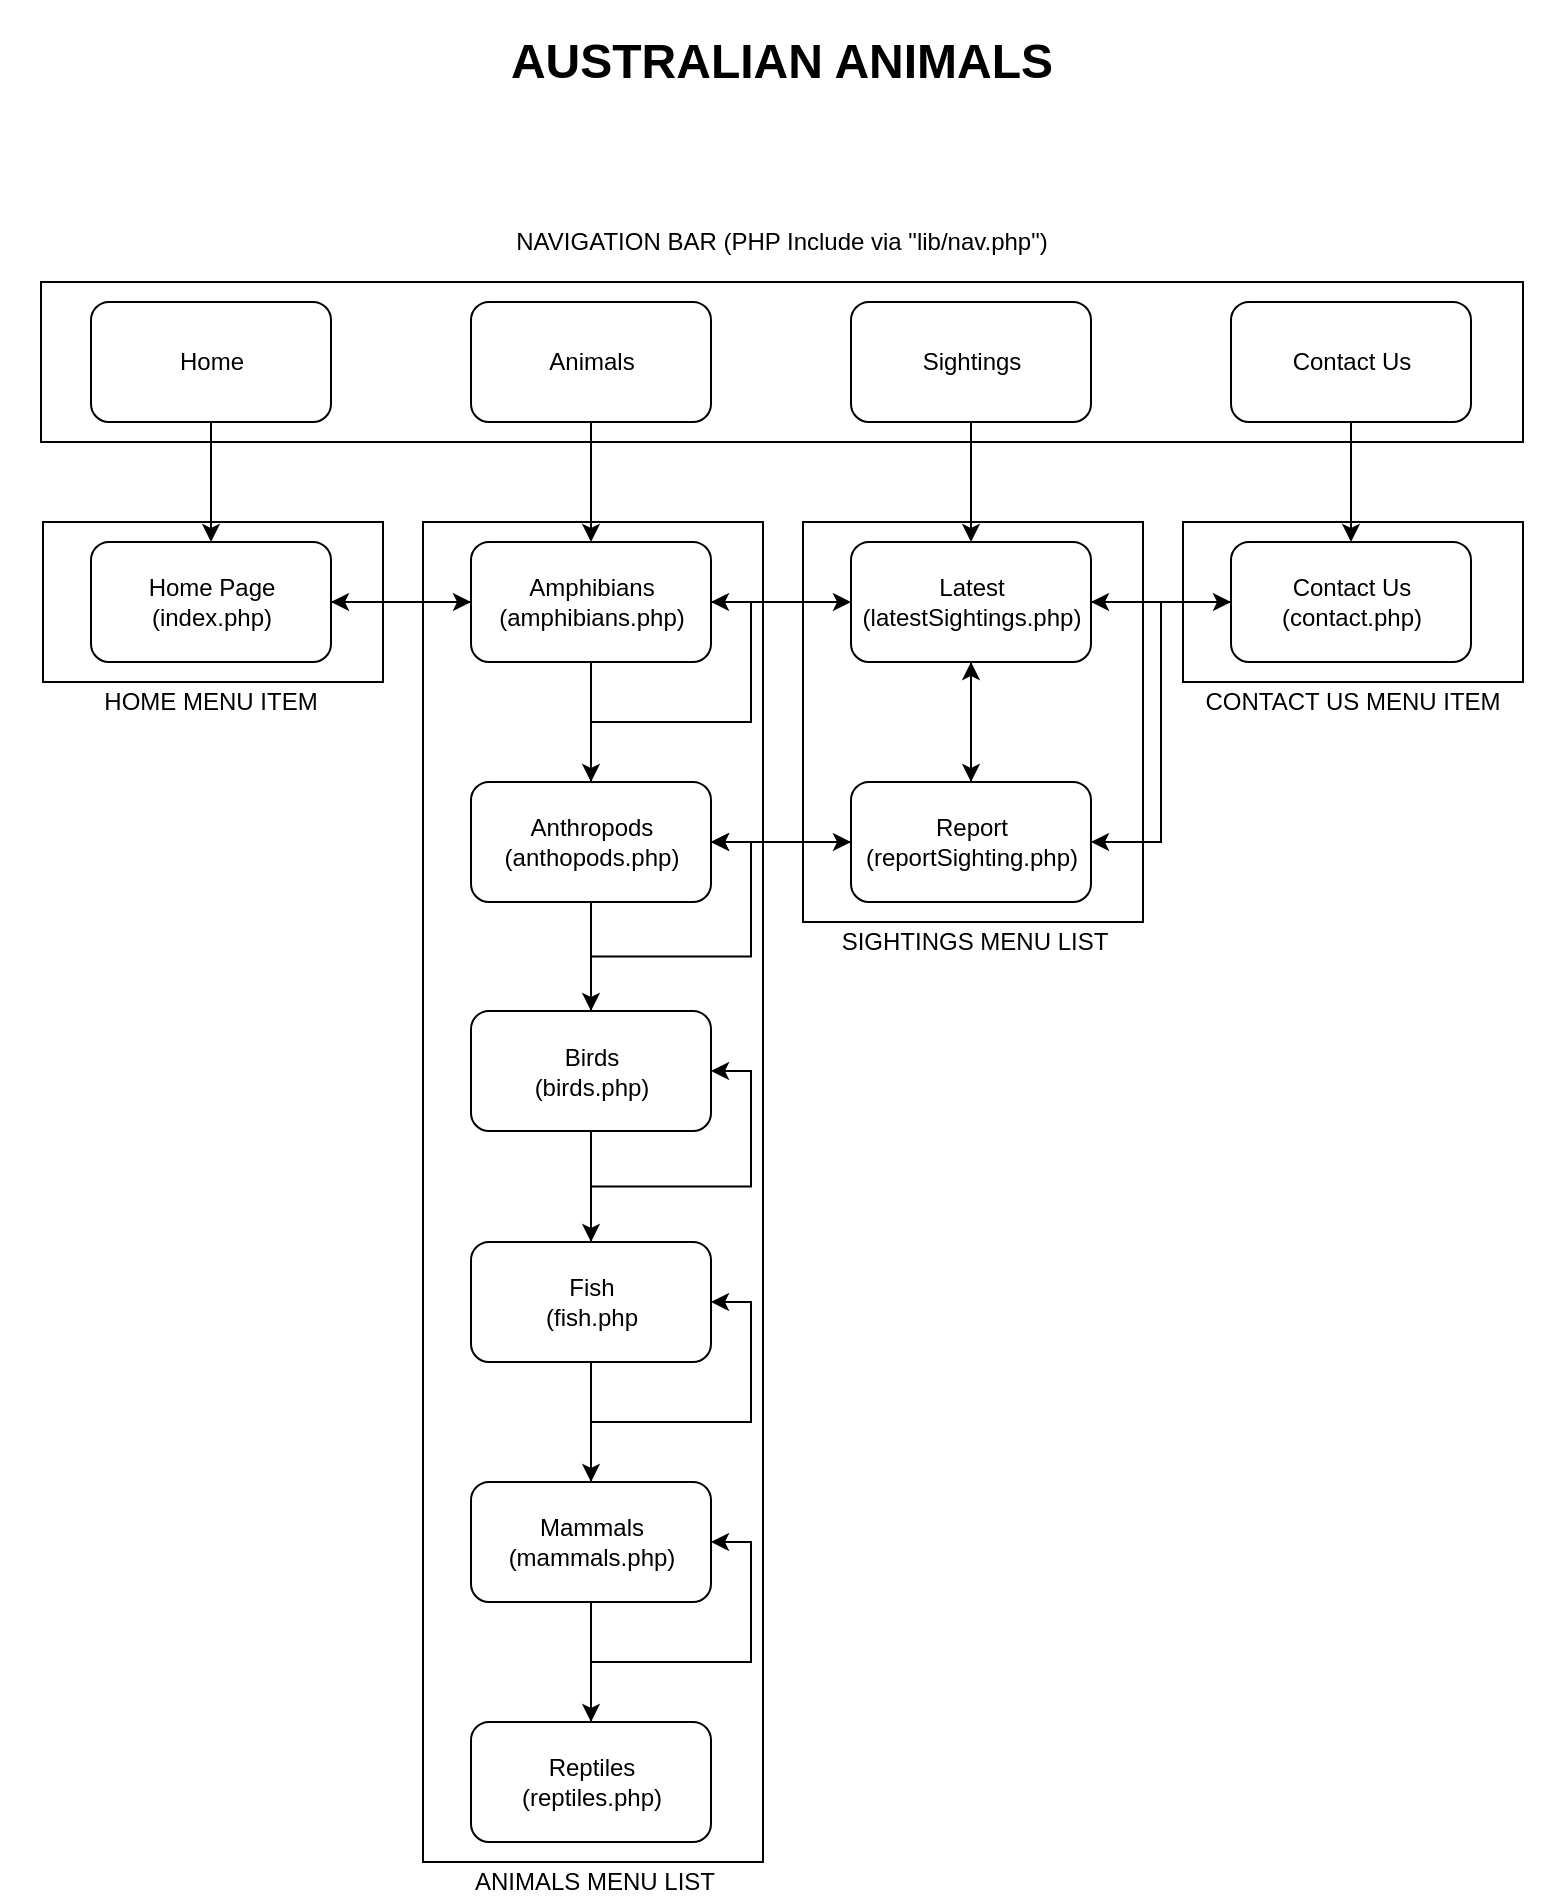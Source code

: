 <mxfile version="14.5.1" type="device"><diagram id="1VQn1P5OnqdCPX3daNOD" name="Page-1"><mxGraphModel dx="1422" dy="794" grid="1" gridSize="10" guides="1" tooltips="1" connect="1" arrows="1" fold="1" page="1" pageScale="1" pageWidth="827" pageHeight="1169" math="0" shadow="0"><root><mxCell id="0"/><mxCell id="1" parent="0"/><mxCell id="x4YkGU3Q-gYpHbHMCe8Y-62" value="" style="rounded=0;whiteSpace=wrap;html=1;" vertex="1" parent="1"><mxGeometry x="38.5" y="160" width="741" height="80" as="geometry"/></mxCell><mxCell id="x4YkGU3Q-gYpHbHMCe8Y-47" value="" style="rounded=0;whiteSpace=wrap;html=1;" vertex="1" parent="1"><mxGeometry x="39.5" y="280" width="170" height="80" as="geometry"/></mxCell><mxCell id="x4YkGU3Q-gYpHbHMCe8Y-46" value="" style="rounded=0;whiteSpace=wrap;html=1;" vertex="1" parent="1"><mxGeometry x="229.5" y="280" width="170" height="670" as="geometry"/></mxCell><mxCell id="x4YkGU3Q-gYpHbHMCe8Y-45" value="" style="rounded=0;whiteSpace=wrap;html=1;" vertex="1" parent="1"><mxGeometry x="419.5" y="280" width="170" height="200" as="geometry"/></mxCell><mxCell id="x4YkGU3Q-gYpHbHMCe8Y-44" value="" style="rounded=0;whiteSpace=wrap;html=1;" vertex="1" parent="1"><mxGeometry x="609.5" y="280" width="170" height="80" as="geometry"/></mxCell><mxCell id="x4YkGU3Q-gYpHbHMCe8Y-33" style="edgeStyle=orthogonalEdgeStyle;rounded=0;orthogonalLoop=1;jettySize=auto;html=1;entryX=0;entryY=0.5;entryDx=0;entryDy=0;" edge="1" parent="1" source="x4YkGU3Q-gYpHbHMCe8Y-1" target="x4YkGU3Q-gYpHbHMCe8Y-5"><mxGeometry relative="1" as="geometry"/></mxCell><mxCell id="x4YkGU3Q-gYpHbHMCe8Y-1" value="Home Page (index.php)" style="rounded=1;whiteSpace=wrap;html=1;" vertex="1" parent="1"><mxGeometry x="63.5" y="290" width="120" height="60" as="geometry"/></mxCell><mxCell id="x4YkGU3Q-gYpHbHMCe8Y-42" style="edgeStyle=orthogonalEdgeStyle;rounded=0;orthogonalLoop=1;jettySize=auto;html=1;" edge="1" parent="1" source="x4YkGU3Q-gYpHbHMCe8Y-2" target="x4YkGU3Q-gYpHbHMCe8Y-6"><mxGeometry relative="1" as="geometry"/></mxCell><mxCell id="x4YkGU3Q-gYpHbHMCe8Y-2" value="Sightings" style="rounded=1;whiteSpace=wrap;html=1;" vertex="1" parent="1"><mxGeometry x="443.5" y="170" width="120" height="60" as="geometry"/></mxCell><mxCell id="x4YkGU3Q-gYpHbHMCe8Y-17" value="" style="edgeStyle=orthogonalEdgeStyle;rounded=0;orthogonalLoop=1;jettySize=auto;html=1;" edge="1" parent="1" source="x4YkGU3Q-gYpHbHMCe8Y-3" target="x4YkGU3Q-gYpHbHMCe8Y-5"><mxGeometry relative="1" as="geometry"/></mxCell><mxCell id="x4YkGU3Q-gYpHbHMCe8Y-3" value="Animals" style="rounded=1;whiteSpace=wrap;html=1;" vertex="1" parent="1"><mxGeometry x="253.5" y="170" width="120" height="60" as="geometry"/></mxCell><mxCell id="x4YkGU3Q-gYpHbHMCe8Y-43" style="edgeStyle=orthogonalEdgeStyle;rounded=0;orthogonalLoop=1;jettySize=auto;html=1;entryX=0.5;entryY=0;entryDx=0;entryDy=0;" edge="1" parent="1" source="x4YkGU3Q-gYpHbHMCe8Y-4" target="x4YkGU3Q-gYpHbHMCe8Y-14"><mxGeometry relative="1" as="geometry"/></mxCell><mxCell id="x4YkGU3Q-gYpHbHMCe8Y-4" value="Contact Us" style="rounded=1;whiteSpace=wrap;html=1;" vertex="1" parent="1"><mxGeometry x="633.5" y="170" width="120" height="60" as="geometry"/></mxCell><mxCell id="x4YkGU3Q-gYpHbHMCe8Y-23" value="" style="edgeStyle=orthogonalEdgeStyle;rounded=0;orthogonalLoop=1;jettySize=auto;html=1;" edge="1" parent="1" source="x4YkGU3Q-gYpHbHMCe8Y-5" target="x4YkGU3Q-gYpHbHMCe8Y-7"><mxGeometry relative="1" as="geometry"/></mxCell><mxCell id="x4YkGU3Q-gYpHbHMCe8Y-34" style="edgeStyle=orthogonalEdgeStyle;rounded=0;orthogonalLoop=1;jettySize=auto;html=1;" edge="1" parent="1" source="x4YkGU3Q-gYpHbHMCe8Y-5" target="x4YkGU3Q-gYpHbHMCe8Y-1"><mxGeometry relative="1" as="geometry"/></mxCell><mxCell id="x4YkGU3Q-gYpHbHMCe8Y-35" style="edgeStyle=orthogonalEdgeStyle;rounded=0;orthogonalLoop=1;jettySize=auto;html=1;" edge="1" parent="1" source="x4YkGU3Q-gYpHbHMCe8Y-5" target="x4YkGU3Q-gYpHbHMCe8Y-6"><mxGeometry relative="1" as="geometry"/></mxCell><mxCell id="x4YkGU3Q-gYpHbHMCe8Y-5" value="Amphibians&lt;br&gt;(amphibians.php)" style="rounded=1;whiteSpace=wrap;html=1;" vertex="1" parent="1"><mxGeometry x="253.5" y="290" width="120" height="60" as="geometry"/></mxCell><mxCell id="x4YkGU3Q-gYpHbHMCe8Y-36" style="edgeStyle=orthogonalEdgeStyle;rounded=0;orthogonalLoop=1;jettySize=auto;html=1;" edge="1" parent="1" source="x4YkGU3Q-gYpHbHMCe8Y-6" target="x4YkGU3Q-gYpHbHMCe8Y-14"><mxGeometry relative="1" as="geometry"/></mxCell><mxCell id="x4YkGU3Q-gYpHbHMCe8Y-41" style="edgeStyle=orthogonalEdgeStyle;rounded=0;orthogonalLoop=1;jettySize=auto;html=1;" edge="1" parent="1" source="x4YkGU3Q-gYpHbHMCe8Y-6" target="x4YkGU3Q-gYpHbHMCe8Y-12"><mxGeometry relative="1" as="geometry"/></mxCell><mxCell id="x4YkGU3Q-gYpHbHMCe8Y-6" value="Latest&lt;br&gt;(latestSightings.php)" style="rounded=1;whiteSpace=wrap;html=1;" vertex="1" parent="1"><mxGeometry x="443.5" y="290" width="120" height="60" as="geometry"/></mxCell><mxCell id="x4YkGU3Q-gYpHbHMCe8Y-24" value="" style="edgeStyle=orthogonalEdgeStyle;rounded=0;orthogonalLoop=1;jettySize=auto;html=1;" edge="1" parent="1" source="x4YkGU3Q-gYpHbHMCe8Y-7" target="x4YkGU3Q-gYpHbHMCe8Y-8"><mxGeometry relative="1" as="geometry"/></mxCell><mxCell id="x4YkGU3Q-gYpHbHMCe8Y-32" style="edgeStyle=orthogonalEdgeStyle;rounded=0;orthogonalLoop=1;jettySize=auto;html=1;entryX=1;entryY=0.5;entryDx=0;entryDy=0;" edge="1" parent="1" source="x4YkGU3Q-gYpHbHMCe8Y-7" target="x4YkGU3Q-gYpHbHMCe8Y-5"><mxGeometry relative="1" as="geometry"/></mxCell><mxCell id="x4YkGU3Q-gYpHbHMCe8Y-48" style="edgeStyle=orthogonalEdgeStyle;rounded=0;orthogonalLoop=1;jettySize=auto;html=1;entryX=0;entryY=0.5;entryDx=0;entryDy=0;" edge="1" parent="1" source="x4YkGU3Q-gYpHbHMCe8Y-7" target="x4YkGU3Q-gYpHbHMCe8Y-12"><mxGeometry relative="1" as="geometry"/></mxCell><mxCell id="x4YkGU3Q-gYpHbHMCe8Y-7" value="Anthropods&lt;br&gt;(anthopods.php)" style="rounded=1;whiteSpace=wrap;html=1;" vertex="1" parent="1"><mxGeometry x="253.5" y="410" width="120" height="60" as="geometry"/></mxCell><mxCell id="x4YkGU3Q-gYpHbHMCe8Y-25" value="" style="edgeStyle=orthogonalEdgeStyle;rounded=0;orthogonalLoop=1;jettySize=auto;html=1;" edge="1" parent="1" source="x4YkGU3Q-gYpHbHMCe8Y-8" target="x4YkGU3Q-gYpHbHMCe8Y-10"><mxGeometry relative="1" as="geometry"/></mxCell><mxCell id="x4YkGU3Q-gYpHbHMCe8Y-31" style="edgeStyle=orthogonalEdgeStyle;rounded=0;orthogonalLoop=1;jettySize=auto;html=1;entryX=1;entryY=0.5;entryDx=0;entryDy=0;" edge="1" parent="1" source="x4YkGU3Q-gYpHbHMCe8Y-8" target="x4YkGU3Q-gYpHbHMCe8Y-7"><mxGeometry relative="1" as="geometry"/></mxCell><mxCell id="x4YkGU3Q-gYpHbHMCe8Y-8" value="Birds&lt;br&gt;(birds.php)" style="rounded=1;whiteSpace=wrap;html=1;" vertex="1" parent="1"><mxGeometry x="253.5" y="524.5" width="120" height="60" as="geometry"/></mxCell><mxCell id="x4YkGU3Q-gYpHbHMCe8Y-26" value="" style="edgeStyle=orthogonalEdgeStyle;rounded=0;orthogonalLoop=1;jettySize=auto;html=1;" edge="1" parent="1" source="x4YkGU3Q-gYpHbHMCe8Y-10" target="x4YkGU3Q-gYpHbHMCe8Y-11"><mxGeometry relative="1" as="geometry"/></mxCell><mxCell id="x4YkGU3Q-gYpHbHMCe8Y-30" style="edgeStyle=orthogonalEdgeStyle;rounded=0;orthogonalLoop=1;jettySize=auto;html=1;entryX=1;entryY=0.5;entryDx=0;entryDy=0;" edge="1" parent="1" source="x4YkGU3Q-gYpHbHMCe8Y-10" target="x4YkGU3Q-gYpHbHMCe8Y-8"><mxGeometry relative="1" as="geometry"/></mxCell><mxCell id="x4YkGU3Q-gYpHbHMCe8Y-10" value="Fish&lt;br&gt;(fish.php" style="rounded=1;whiteSpace=wrap;html=1;" vertex="1" parent="1"><mxGeometry x="253.5" y="640" width="120" height="60" as="geometry"/></mxCell><mxCell id="x4YkGU3Q-gYpHbHMCe8Y-27" value="" style="edgeStyle=orthogonalEdgeStyle;rounded=0;orthogonalLoop=1;jettySize=auto;html=1;" edge="1" parent="1" source="x4YkGU3Q-gYpHbHMCe8Y-11" target="x4YkGU3Q-gYpHbHMCe8Y-13"><mxGeometry relative="1" as="geometry"/></mxCell><mxCell id="x4YkGU3Q-gYpHbHMCe8Y-29" style="edgeStyle=orthogonalEdgeStyle;rounded=0;orthogonalLoop=1;jettySize=auto;html=1;entryX=1;entryY=0.5;entryDx=0;entryDy=0;" edge="1" parent="1" source="x4YkGU3Q-gYpHbHMCe8Y-11" target="x4YkGU3Q-gYpHbHMCe8Y-10"><mxGeometry relative="1" as="geometry"/></mxCell><mxCell id="x4YkGU3Q-gYpHbHMCe8Y-11" value="Mammals&lt;br&gt;(mammals.php)" style="rounded=1;whiteSpace=wrap;html=1;" vertex="1" parent="1"><mxGeometry x="253.5" y="760" width="120" height="60" as="geometry"/></mxCell><mxCell id="x4YkGU3Q-gYpHbHMCe8Y-39" style="edgeStyle=orthogonalEdgeStyle;rounded=0;orthogonalLoop=1;jettySize=auto;html=1;entryX=1;entryY=0.5;entryDx=0;entryDy=0;" edge="1" parent="1" source="x4YkGU3Q-gYpHbHMCe8Y-12" target="x4YkGU3Q-gYpHbHMCe8Y-7"><mxGeometry relative="1" as="geometry"/></mxCell><mxCell id="x4YkGU3Q-gYpHbHMCe8Y-40" style="edgeStyle=orthogonalEdgeStyle;rounded=0;orthogonalLoop=1;jettySize=auto;html=1;" edge="1" parent="1" source="x4YkGU3Q-gYpHbHMCe8Y-12" target="x4YkGU3Q-gYpHbHMCe8Y-6"><mxGeometry relative="1" as="geometry"/></mxCell><mxCell id="x4YkGU3Q-gYpHbHMCe8Y-12" value="Report&lt;br&gt;(reportSighting.php)" style="rounded=1;whiteSpace=wrap;html=1;" vertex="1" parent="1"><mxGeometry x="443.5" y="410" width="120" height="60" as="geometry"/></mxCell><mxCell id="x4YkGU3Q-gYpHbHMCe8Y-28" style="edgeStyle=orthogonalEdgeStyle;rounded=0;orthogonalLoop=1;jettySize=auto;html=1;entryX=1;entryY=0.5;entryDx=0;entryDy=0;" edge="1" parent="1" source="x4YkGU3Q-gYpHbHMCe8Y-13" target="x4YkGU3Q-gYpHbHMCe8Y-11"><mxGeometry relative="1" as="geometry"/></mxCell><mxCell id="x4YkGU3Q-gYpHbHMCe8Y-13" value="Reptiles&lt;br&gt;(reptiles.php)" style="rounded=1;whiteSpace=wrap;html=1;" vertex="1" parent="1"><mxGeometry x="253.5" y="880" width="120" height="60" as="geometry"/></mxCell><mxCell id="x4YkGU3Q-gYpHbHMCe8Y-37" style="edgeStyle=orthogonalEdgeStyle;rounded=0;orthogonalLoop=1;jettySize=auto;html=1;" edge="1" parent="1" source="x4YkGU3Q-gYpHbHMCe8Y-14" target="x4YkGU3Q-gYpHbHMCe8Y-6"><mxGeometry relative="1" as="geometry"/></mxCell><mxCell id="x4YkGU3Q-gYpHbHMCe8Y-38" style="edgeStyle=orthogonalEdgeStyle;rounded=0;orthogonalLoop=1;jettySize=auto;html=1;entryX=1;entryY=0.5;entryDx=0;entryDy=0;" edge="1" parent="1" source="x4YkGU3Q-gYpHbHMCe8Y-14" target="x4YkGU3Q-gYpHbHMCe8Y-12"><mxGeometry relative="1" as="geometry"/></mxCell><mxCell id="x4YkGU3Q-gYpHbHMCe8Y-14" value="Contact Us&lt;br&gt;(contact.php)" style="rounded=1;whiteSpace=wrap;html=1;" vertex="1" parent="1"><mxGeometry x="633.5" y="290" width="120" height="60" as="geometry"/></mxCell><mxCell id="x4YkGU3Q-gYpHbHMCe8Y-16" value="" style="edgeStyle=orthogonalEdgeStyle;rounded=0;orthogonalLoop=1;jettySize=auto;html=1;" edge="1" parent="1" source="x4YkGU3Q-gYpHbHMCe8Y-15" target="x4YkGU3Q-gYpHbHMCe8Y-1"><mxGeometry relative="1" as="geometry"/></mxCell><mxCell id="x4YkGU3Q-gYpHbHMCe8Y-15" value="Home" style="rounded=1;whiteSpace=wrap;html=1;" vertex="1" parent="1"><mxGeometry x="63.5" y="170" width="120" height="60" as="geometry"/></mxCell><mxCell id="x4YkGU3Q-gYpHbHMCe8Y-61" value="&lt;h1&gt;AUSTRALIAN ANIMALS&lt;/h1&gt;" style="text;html=1;strokeColor=none;fillColor=none;align=center;verticalAlign=middle;whiteSpace=wrap;rounded=0;" vertex="1" parent="1"><mxGeometry x="254" y="40" width="310" height="20" as="geometry"/></mxCell><mxCell id="x4YkGU3Q-gYpHbHMCe8Y-64" value="NAVIGATION BAR (PHP Include via &quot;lib/nav.php&quot;)" style="text;html=1;strokeColor=none;fillColor=none;align=center;verticalAlign=middle;whiteSpace=wrap;rounded=0;" vertex="1" parent="1"><mxGeometry x="233" y="130" width="352" height="20" as="geometry"/></mxCell><mxCell id="x4YkGU3Q-gYpHbHMCe8Y-66" value="HOME MENU ITEM" style="text;html=1;strokeColor=none;fillColor=none;align=center;verticalAlign=middle;whiteSpace=wrap;rounded=0;" vertex="1" parent="1"><mxGeometry x="18" y="360" width="211" height="20" as="geometry"/></mxCell><mxCell id="x4YkGU3Q-gYpHbHMCe8Y-67" value="ANIMALS MENU LIST" style="text;html=1;strokeColor=none;fillColor=none;align=center;verticalAlign=middle;whiteSpace=wrap;rounded=0;" vertex="1" parent="1"><mxGeometry x="209.5" y="950" width="211" height="20" as="geometry"/></mxCell><mxCell id="x4YkGU3Q-gYpHbHMCe8Y-68" value="SIGHTINGS MENU LIST" style="text;html=1;strokeColor=none;fillColor=none;align=center;verticalAlign=middle;whiteSpace=wrap;rounded=0;" vertex="1" parent="1"><mxGeometry x="400" y="480" width="211" height="20" as="geometry"/></mxCell><mxCell id="x4YkGU3Q-gYpHbHMCe8Y-69" value="CONTACT US MENU ITEM" style="text;html=1;strokeColor=none;fillColor=none;align=center;verticalAlign=middle;whiteSpace=wrap;rounded=0;" vertex="1" parent="1"><mxGeometry x="589" y="360" width="211" height="20" as="geometry"/></mxCell></root></mxGraphModel></diagram></mxfile>
